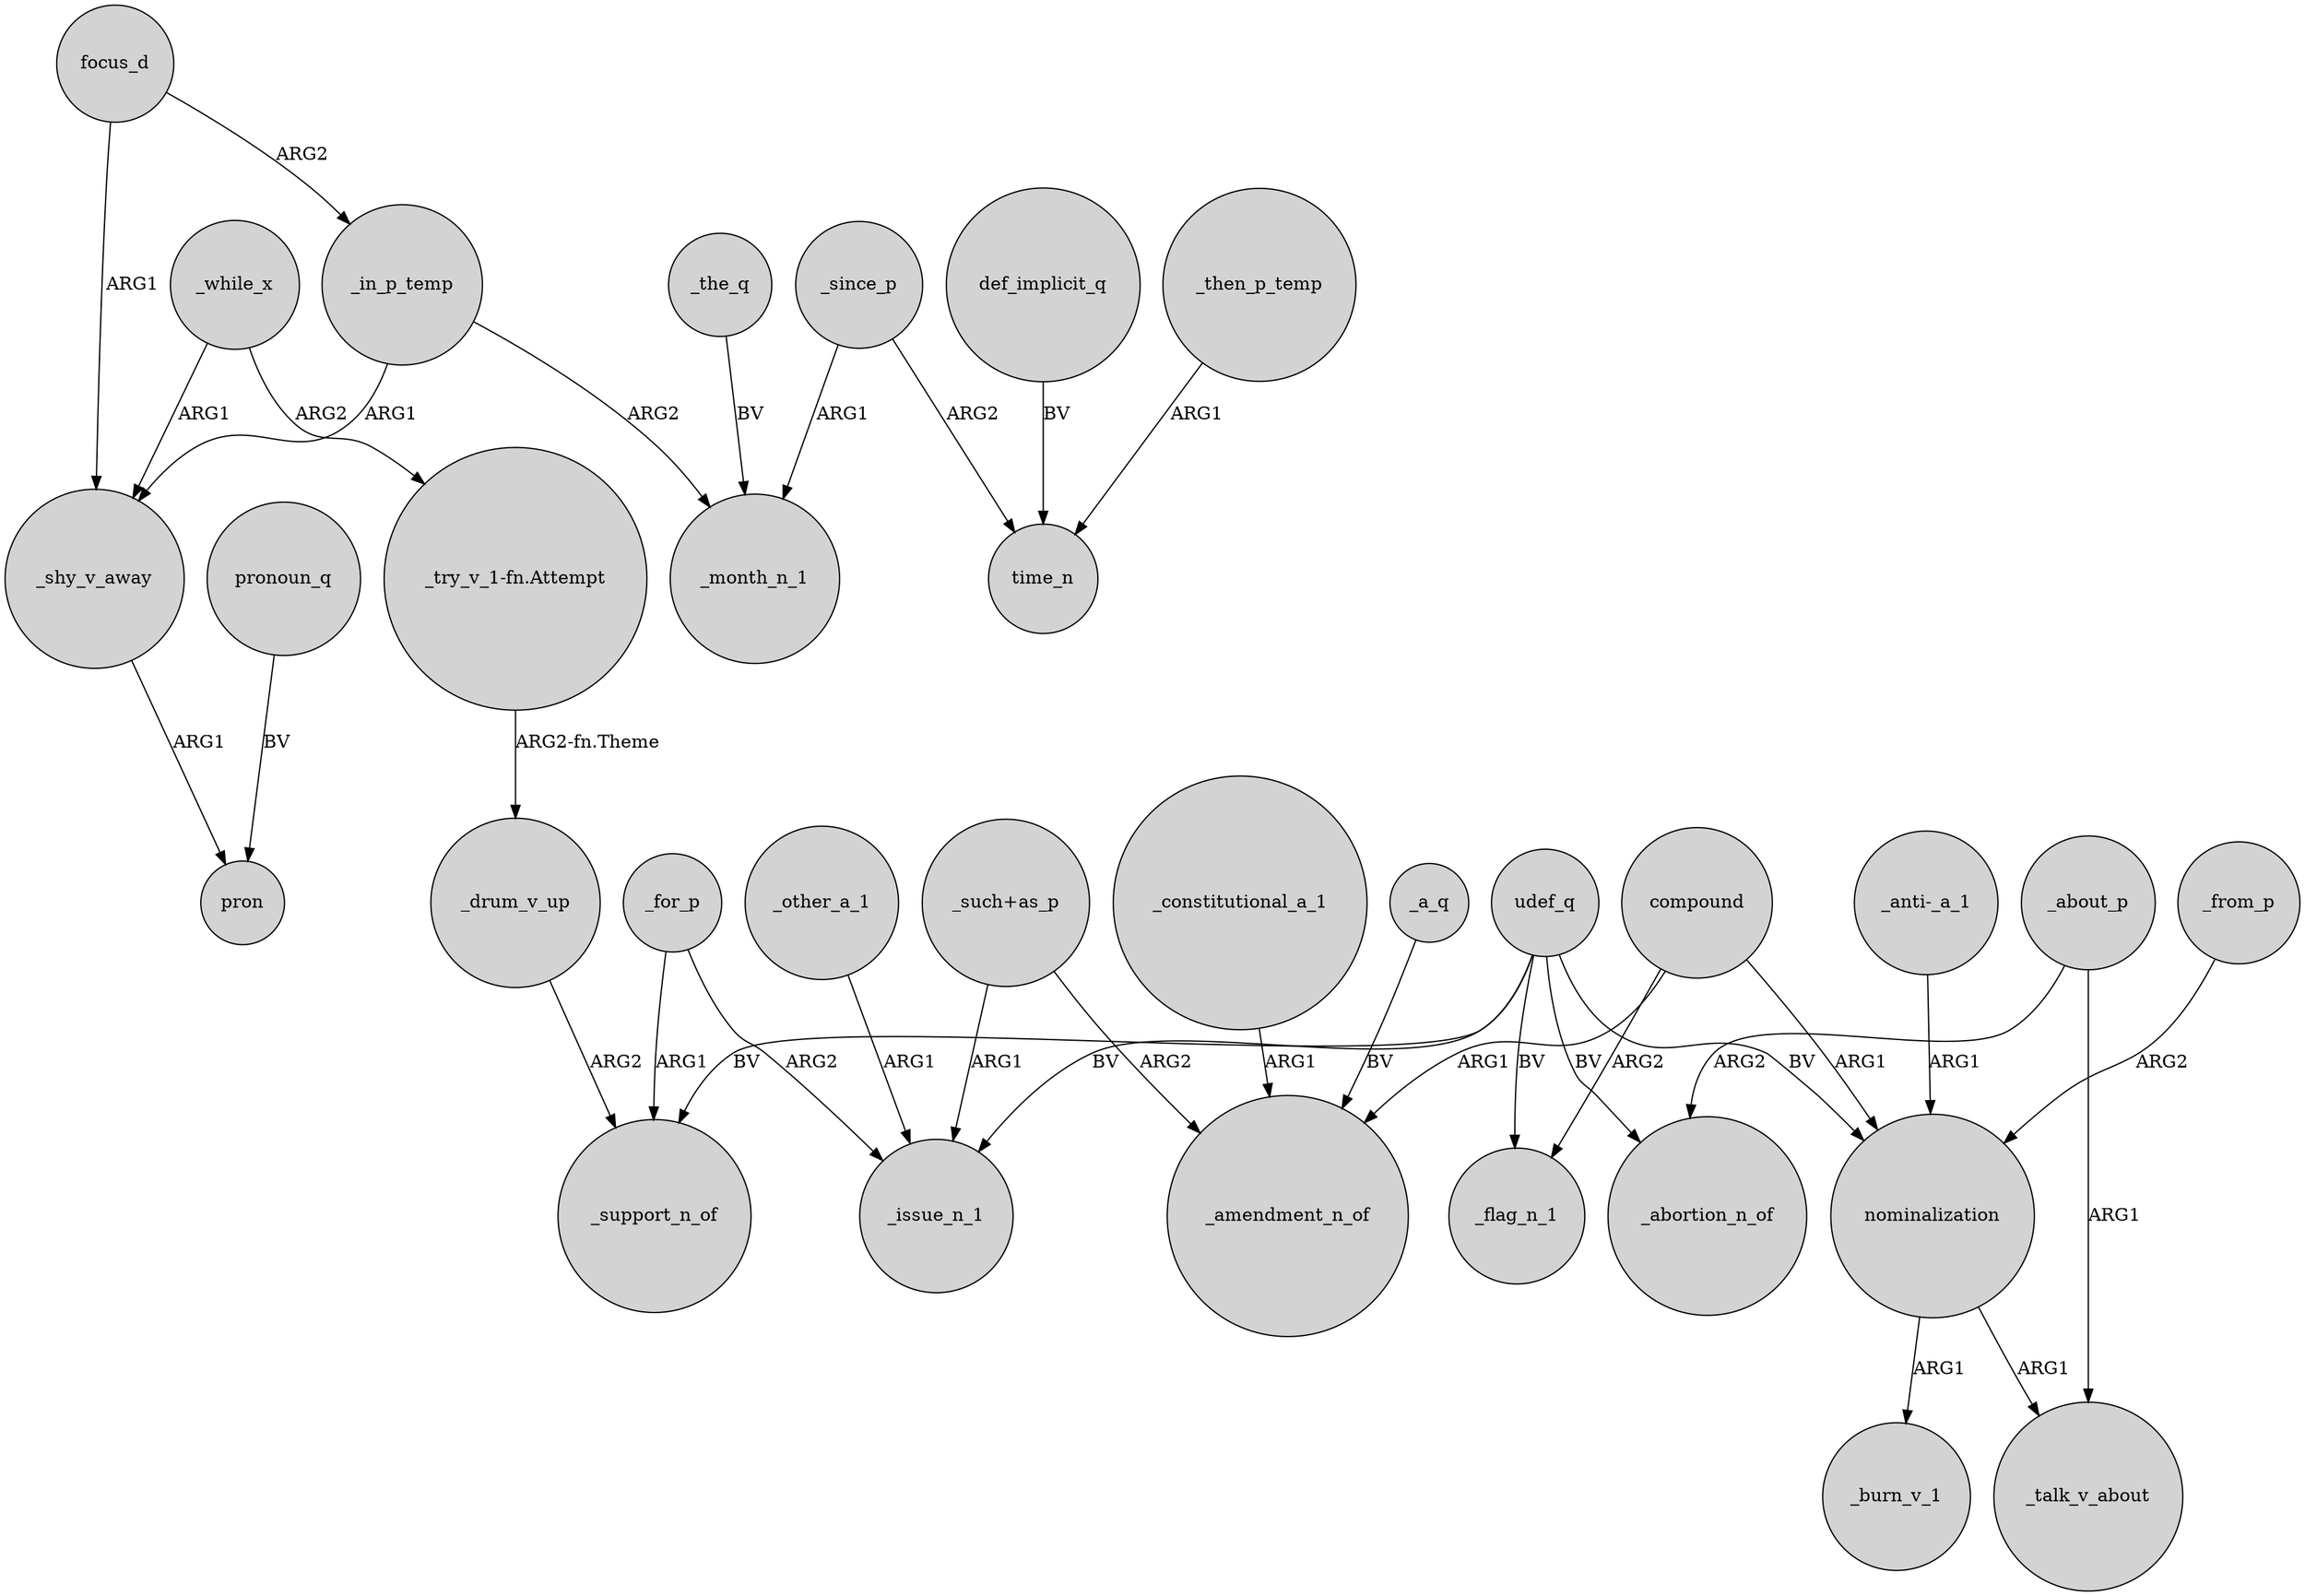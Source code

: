 digraph {
	node [shape=circle style=filled]
	focus_d -> _in_p_temp [label=ARG2]
	_since_p -> _month_n_1 [label=ARG1]
	_a_q -> _amendment_n_of [label=BV]
	_other_a_1 -> _issue_n_1 [label=ARG1]
	"_such+as_p" -> _amendment_n_of [label=ARG2]
	_drum_v_up -> _support_n_of [label=ARG2]
	_in_p_temp -> _month_n_1 [label=ARG2]
	_while_x -> _shy_v_away [label=ARG1]
	_in_p_temp -> _shy_v_away [label=ARG1]
	"_such+as_p" -> _issue_n_1 [label=ARG1]
	focus_d -> _shy_v_away [label=ARG1]
	_then_p_temp -> time_n [label=ARG1]
	compound -> _flag_n_1 [label=ARG2]
	_for_p -> _support_n_of [label=ARG1]
	compound -> _amendment_n_of [label=ARG1]
	pronoun_q -> pron [label=BV]
	_the_q -> _month_n_1 [label=BV]
	_since_p -> time_n [label=ARG2]
	_shy_v_away -> pron [label=ARG1]
	nominalization -> _burn_v_1 [label=ARG1]
	udef_q -> _issue_n_1 [label=BV]
	udef_q -> nominalization [label=BV]
	_while_x -> "_try_v_1-fn.Attempt" [label=ARG2]
	_from_p -> nominalization [label=ARG2]
	udef_q -> _support_n_of [label=BV]
	udef_q -> _flag_n_1 [label=BV]
	udef_q -> _abortion_n_of [label=BV]
	_constitutional_a_1 -> _amendment_n_of [label=ARG1]
	_for_p -> _issue_n_1 [label=ARG2]
	_about_p -> _abortion_n_of [label=ARG2]
	"_try_v_1-fn.Attempt" -> _drum_v_up [label="ARG2-fn.Theme"]
	compound -> nominalization [label=ARG1]
	_about_p -> _talk_v_about [label=ARG1]
	nominalization -> _talk_v_about [label=ARG1]
	"_anti-_a_1" -> nominalization [label=ARG1]
	def_implicit_q -> time_n [label=BV]
}
